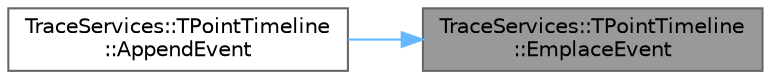 digraph "TraceServices::TPointTimeline::EmplaceEvent"
{
 // INTERACTIVE_SVG=YES
 // LATEX_PDF_SIZE
  bgcolor="transparent";
  edge [fontname=Helvetica,fontsize=10,labelfontname=Helvetica,labelfontsize=10];
  node [fontname=Helvetica,fontsize=10,shape=box,height=0.2,width=0.4];
  rankdir="RL";
  Node1 [id="Node000001",label="TraceServices::TPointTimeline\l::EmplaceEvent",height=0.2,width=0.4,color="gray40", fillcolor="grey60", style="filled", fontcolor="black",tooltip=" "];
  Node1 -> Node2 [id="edge1_Node000001_Node000002",dir="back",color="steelblue1",style="solid",tooltip=" "];
  Node2 [id="Node000002",label="TraceServices::TPointTimeline\l::AppendEvent",height=0.2,width=0.4,color="grey40", fillcolor="white", style="filled",URL="$da/daa/classTraceServices_1_1TPointTimeline.html#a966c26022594b26db7c3db7bd10a3ed3",tooltip=" "];
}
